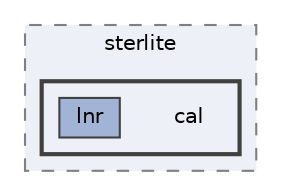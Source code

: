 digraph "repository/lnr-core/src/main/java/com/sterlite/cal"
{
 // LATEX_PDF_SIZE
  bgcolor="transparent";
  edge [fontname=Helvetica,fontsize=10,labelfontname=Helvetica,labelfontsize=10];
  node [fontname=Helvetica,fontsize=10,shape=box,height=0.2,width=0.4];
  compound=true
  subgraph clusterdir_de88ae2f764d24c63e483565cf8a79dd {
    graph [ bgcolor="#edf0f7", pencolor="grey50", label="sterlite", fontname=Helvetica,fontsize=10 style="filled,dashed", URL="dir_de88ae2f764d24c63e483565cf8a79dd.html",tooltip=""]
  subgraph clusterdir_dcffa1ed1aac5f221ada5575f4f5a4cd {
    graph [ bgcolor="#edf0f7", pencolor="grey25", label="", fontname=Helvetica,fontsize=10 style="filled,bold", URL="dir_dcffa1ed1aac5f221ada5575f4f5a4cd.html",tooltip=""]
    dir_dcffa1ed1aac5f221ada5575f4f5a4cd [shape=plaintext, label="cal"];
  dir_1b2bc26d67bfb4d7843ea9c1525ff8e4 [label="lnr", fillcolor="#a2b4d6", color="grey25", style="filled", URL="dir_1b2bc26d67bfb4d7843ea9c1525ff8e4.html",tooltip=""];
  }
  }
}
